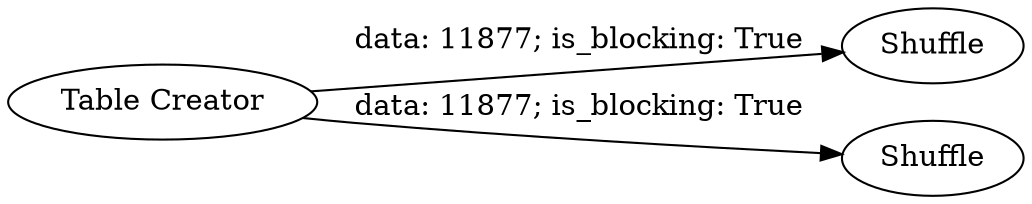 digraph {
	"5972505468707612372_31" [label=Shuffle]
	"5972505468707612372_30" [label=Shuffle]
	"5972505468707612372_4" [label="Table Creator"]
	"5972505468707612372_4" -> "5972505468707612372_30" [label="data: 11877; is_blocking: True"]
	"5972505468707612372_4" -> "5972505468707612372_31" [label="data: 11877; is_blocking: True"]
	rankdir=LR
}
